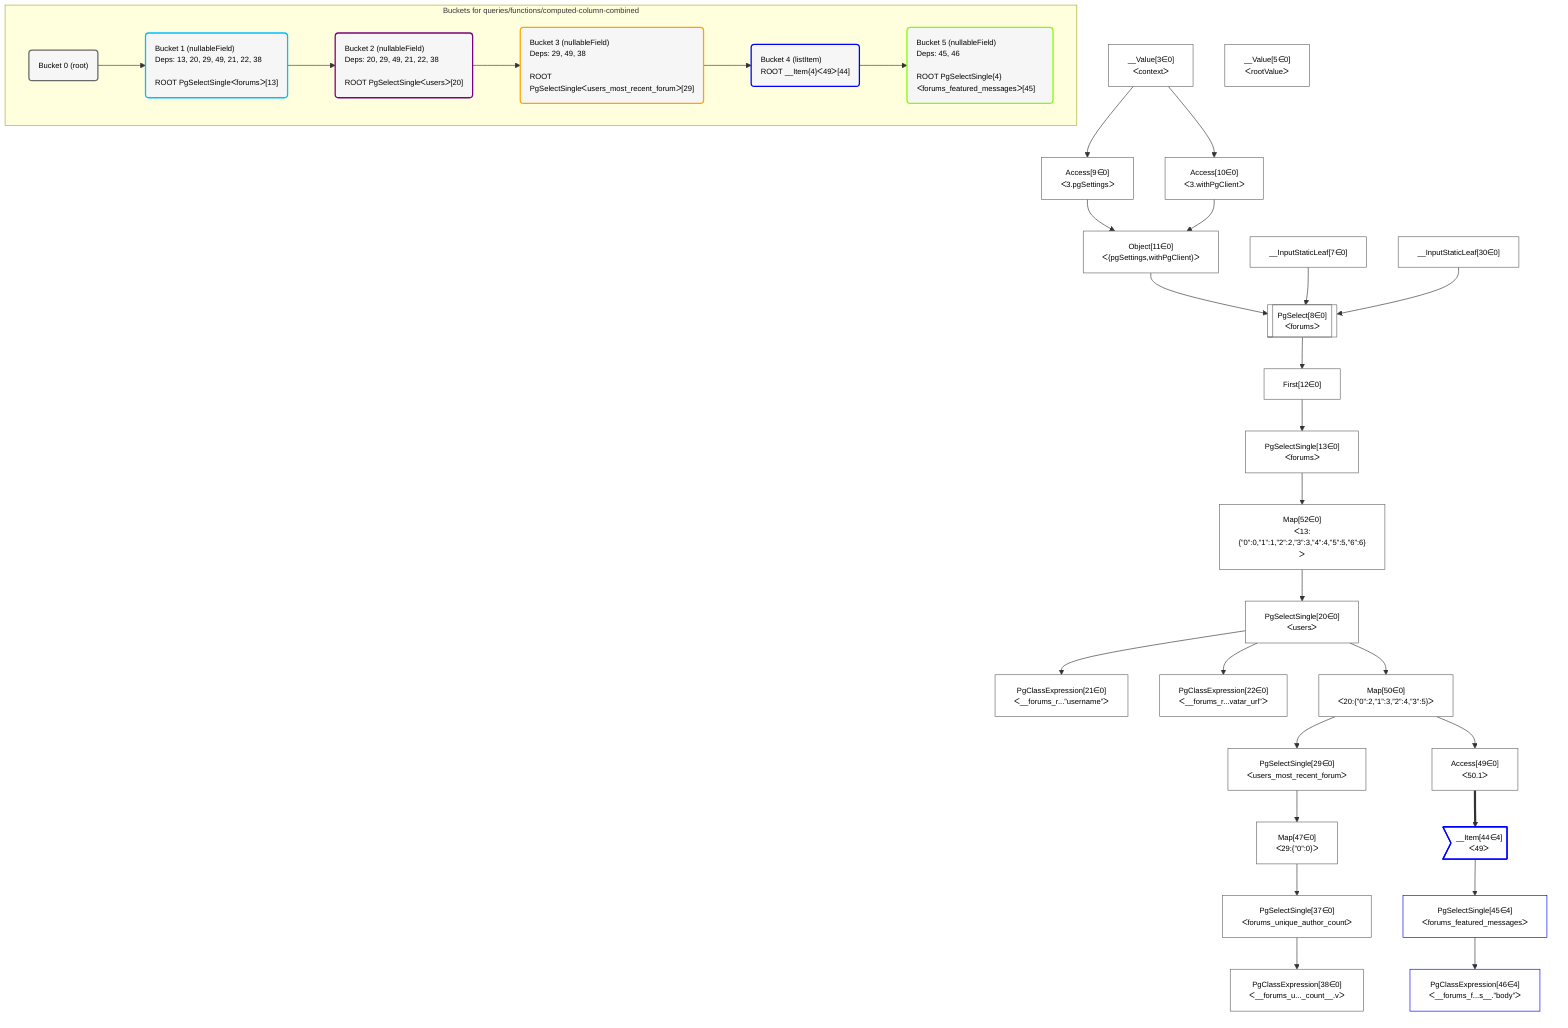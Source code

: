 %%{init: {'themeVariables': { 'fontSize': '12px'}}}%%
graph TD
    classDef path fill:#eee,stroke:#000,color:#000
    classDef plan fill:#fff,stroke-width:1px,color:#000
    classDef itemplan fill:#fff,stroke-width:2px,color:#000
    classDef sideeffectplan fill:#f00,stroke-width:2px,color:#000
    classDef bucket fill:#f6f6f6,color:#000,stroke-width:2px,text-align:left


    %% define steps
    __Value3["__Value[3∈0]<br />ᐸcontextᐳ"]:::plan
    __Value5["__Value[5∈0]<br />ᐸrootValueᐳ"]:::plan
    __InputStaticLeaf7["__InputStaticLeaf[7∈0]"]:::plan
    Access9["Access[9∈0]<br />ᐸ3.pgSettingsᐳ"]:::plan
    Access10["Access[10∈0]<br />ᐸ3.withPgClientᐳ"]:::plan
    Object11["Object[11∈0]<br />ᐸ{pgSettings,withPgClient}ᐳ"]:::plan
    __InputStaticLeaf30["__InputStaticLeaf[30∈0]"]:::plan
    PgSelect8[["PgSelect[8∈0]<br />ᐸforumsᐳ"]]:::plan
    First12["First[12∈0]"]:::plan
    PgSelectSingle13["PgSelectSingle[13∈0]<br />ᐸforumsᐳ"]:::plan
    Map52["Map[52∈0]<br />ᐸ13:{”0”:0,”1”:1,”2”:2,”3”:3,”4”:4,”5”:5,”6”:6}ᐳ"]:::plan
    PgSelectSingle20["PgSelectSingle[20∈0]<br />ᐸusersᐳ"]:::plan
    PgClassExpression21["PgClassExpression[21∈0]<br />ᐸ__forums_r...”username”ᐳ"]:::plan
    PgClassExpression22["PgClassExpression[22∈0]<br />ᐸ__forums_r...vatar_url”ᐳ"]:::plan
    Map50["Map[50∈0]<br />ᐸ20:{”0”:2,”1”:3,”2”:4,”3”:5}ᐳ"]:::plan
    PgSelectSingle29["PgSelectSingle[29∈0]<br />ᐸusers_most_recent_forumᐳ"]:::plan
    Map47["Map[47∈0]<br />ᐸ29:{”0”:0}ᐳ"]:::plan
    PgSelectSingle37["PgSelectSingle[37∈0]<br />ᐸforums_unique_author_countᐳ"]:::plan
    PgClassExpression38["PgClassExpression[38∈0]<br />ᐸ__forums_u..._count__.vᐳ"]:::plan
    Access49["Access[49∈0]<br />ᐸ50.1ᐳ"]:::plan
    __Item44>"__Item[44∈4]<br />ᐸ49ᐳ"]:::itemplan
    PgSelectSingle45["PgSelectSingle[45∈4]<br />ᐸforums_featured_messagesᐳ"]:::plan
    PgClassExpression46["PgClassExpression[46∈4]<br />ᐸ__forums_f...s__.”body”ᐳ"]:::plan

    %% plan dependencies
    __Value3 --> Access9
    __Value3 --> Access10
    Access9 & Access10 --> Object11
    Object11 & __InputStaticLeaf7 & __InputStaticLeaf30 --> PgSelect8
    PgSelect8 --> First12
    First12 --> PgSelectSingle13
    PgSelectSingle13 --> Map52
    Map52 --> PgSelectSingle20
    PgSelectSingle20 --> PgClassExpression21
    PgSelectSingle20 --> PgClassExpression22
    PgSelectSingle20 --> Map50
    Map50 --> PgSelectSingle29
    PgSelectSingle29 --> Map47
    Map47 --> PgSelectSingle37
    PgSelectSingle37 --> PgClassExpression38
    Map50 --> Access49
    Access49 ==> __Item44
    __Item44 --> PgSelectSingle45
    PgSelectSingle45 --> PgClassExpression46

    subgraph "Buckets for queries/functions/computed-column-combined"
    Bucket0("Bucket 0 (root)"):::bucket
    classDef bucket0 stroke:#696969
    class Bucket0,__Value3,__Value5,__InputStaticLeaf7,PgSelect8,Access9,Access10,Object11,First12,PgSelectSingle13,PgSelectSingle20,PgClassExpression21,PgClassExpression22,PgSelectSingle29,__InputStaticLeaf30,PgSelectSingle37,PgClassExpression38,Map47,Access49,Map50,Map52 bucket0
    Bucket1("Bucket 1 (nullableField)<br />Deps: 13, 20, 29, 49, 21, 22, 38<br /><br />ROOT PgSelectSingleᐸforumsᐳ[13]"):::bucket
    classDef bucket1 stroke:#00bfff
    class Bucket1 bucket1
    Bucket2("Bucket 2 (nullableField)<br />Deps: 20, 29, 49, 21, 22, 38<br /><br />ROOT PgSelectSingleᐸusersᐳ[20]"):::bucket
    classDef bucket2 stroke:#7f007f
    class Bucket2 bucket2
    Bucket3("Bucket 3 (nullableField)<br />Deps: 29, 49, 38<br /><br />ROOT PgSelectSingleᐸusers_most_recent_forumᐳ[29]"):::bucket
    classDef bucket3 stroke:#ffa500
    class Bucket3 bucket3
    Bucket4("Bucket 4 (listItem)<br />ROOT __Item{4}ᐸ49ᐳ[44]"):::bucket
    classDef bucket4 stroke:#0000ff
    class Bucket4,__Item44,PgSelectSingle45,PgClassExpression46 bucket4
    Bucket5("Bucket 5 (nullableField)<br />Deps: 45, 46<br /><br />ROOT PgSelectSingle{4}ᐸforums_featured_messagesᐳ[45]"):::bucket
    classDef bucket5 stroke:#7fff00
    class Bucket5 bucket5
    Bucket0 --> Bucket1
    Bucket1 --> Bucket2
    Bucket2 --> Bucket3
    Bucket3 --> Bucket4
    Bucket4 --> Bucket5
    end